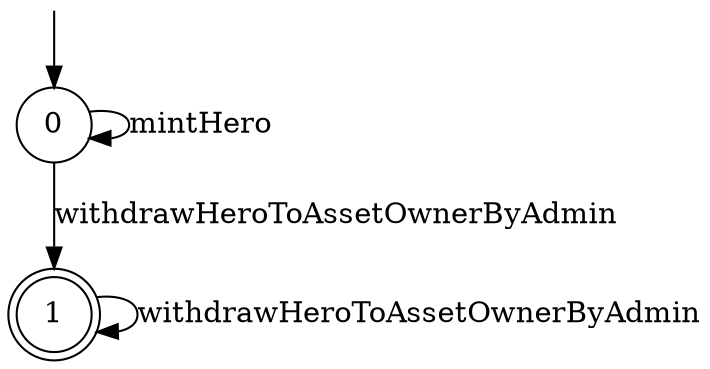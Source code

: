 digraph g {

	s0 [shape="circle" label="0"];
	s1 [shape="doublecircle" label="1"];
	s0 -> s1 [label="withdrawHeroToAssetOwnerByAdmin"];
	s0 -> s0 [label="mintHero"];
	s1 -> s1 [label="withdrawHeroToAssetOwnerByAdmin"];

__start0 [label="" shape="none" width="0" height="0"];
__start0 -> s0;

}
